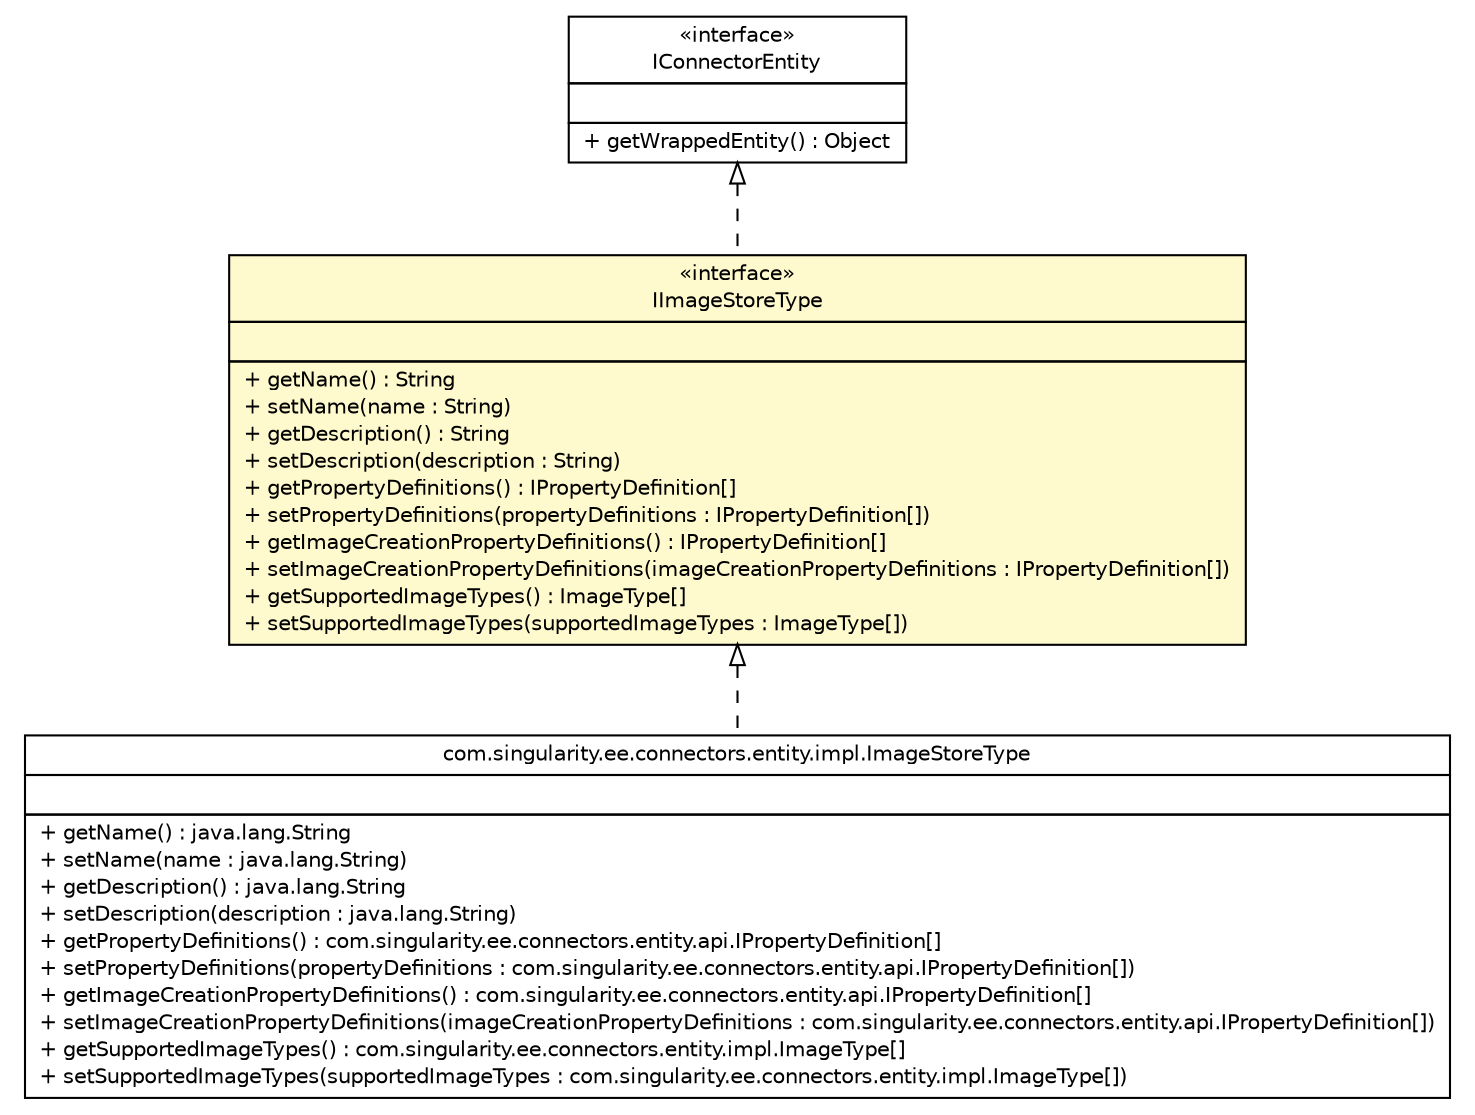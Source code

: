 #!/usr/local/bin/dot
#
# Class diagram 
# Generated by UMLGraph version 5.4 (http://www.umlgraph.org/)
#

digraph G {
	edge [fontname="Helvetica",fontsize=10,labelfontname="Helvetica",labelfontsize=10];
	node [fontname="Helvetica",fontsize=10,shape=plaintext];
	nodesep=0.25;
	ranksep=0.5;
	// com.singularity.ee.connectors.entity.api.IConnectorEntity
	c953 [label=<<table title="com.singularity.ee.connectors.entity.api.IConnectorEntity" border="0" cellborder="1" cellspacing="0" cellpadding="2" port="p" href="./IConnectorEntity.html">
		<tr><td><table border="0" cellspacing="0" cellpadding="1">
<tr><td align="center" balign="center"> &#171;interface&#187; </td></tr>
<tr><td align="center" balign="center"> IConnectorEntity </td></tr>
		</table></td></tr>
		<tr><td><table border="0" cellspacing="0" cellpadding="1">
<tr><td align="left" balign="left">  </td></tr>
		</table></td></tr>
		<tr><td><table border="0" cellspacing="0" cellpadding="1">
<tr><td align="left" balign="left"> + getWrappedEntity() : Object </td></tr>
		</table></td></tr>
		</table>>, URL="./IConnectorEntity.html", fontname="Helvetica", fontcolor="black", fontsize=10.0];
	// com.singularity.ee.connectors.entity.api.IImageStoreType
	c958 [label=<<table title="com.singularity.ee.connectors.entity.api.IImageStoreType" border="0" cellborder="1" cellspacing="0" cellpadding="2" port="p" bgcolor="lemonChiffon" href="./IImageStoreType.html">
		<tr><td><table border="0" cellspacing="0" cellpadding="1">
<tr><td align="center" balign="center"> &#171;interface&#187; </td></tr>
<tr><td align="center" balign="center"> IImageStoreType </td></tr>
		</table></td></tr>
		<tr><td><table border="0" cellspacing="0" cellpadding="1">
<tr><td align="left" balign="left">  </td></tr>
		</table></td></tr>
		<tr><td><table border="0" cellspacing="0" cellpadding="1">
<tr><td align="left" balign="left"> + getName() : String </td></tr>
<tr><td align="left" balign="left"> + setName(name : String) </td></tr>
<tr><td align="left" balign="left"> + getDescription() : String </td></tr>
<tr><td align="left" balign="left"> + setDescription(description : String) </td></tr>
<tr><td align="left" balign="left"> + getPropertyDefinitions() : IPropertyDefinition[] </td></tr>
<tr><td align="left" balign="left"> + setPropertyDefinitions(propertyDefinitions : IPropertyDefinition[]) </td></tr>
<tr><td align="left" balign="left"> + getImageCreationPropertyDefinitions() : IPropertyDefinition[] </td></tr>
<tr><td align="left" balign="left"> + setImageCreationPropertyDefinitions(imageCreationPropertyDefinitions : IPropertyDefinition[]) </td></tr>
<tr><td align="left" balign="left"> + getSupportedImageTypes() : ImageType[] </td></tr>
<tr><td align="left" balign="left"> + setSupportedImageTypes(supportedImageTypes : ImageType[]) </td></tr>
		</table></td></tr>
		</table>>, URL="./IImageStoreType.html", fontname="Helvetica", fontcolor="black", fontsize=10.0];
	// com.singularity.ee.connectors.entity.impl.ImageStoreType
	c980 [label=<<table title="com.singularity.ee.connectors.entity.impl.ImageStoreType" border="0" cellborder="1" cellspacing="0" cellpadding="2" port="p" href="../impl/ImageStoreType.html">
		<tr><td><table border="0" cellspacing="0" cellpadding="1">
<tr><td align="center" balign="center"> com.singularity.ee.connectors.entity.impl.ImageStoreType </td></tr>
		</table></td></tr>
		<tr><td><table border="0" cellspacing="0" cellpadding="1">
<tr><td align="left" balign="left">  </td></tr>
		</table></td></tr>
		<tr><td><table border="0" cellspacing="0" cellpadding="1">
<tr><td align="left" balign="left"> + getName() : java.lang.String </td></tr>
<tr><td align="left" balign="left"> + setName(name : java.lang.String) </td></tr>
<tr><td align="left" balign="left"> + getDescription() : java.lang.String </td></tr>
<tr><td align="left" balign="left"> + setDescription(description : java.lang.String) </td></tr>
<tr><td align="left" balign="left"> + getPropertyDefinitions() : com.singularity.ee.connectors.entity.api.IPropertyDefinition[] </td></tr>
<tr><td align="left" balign="left"> + setPropertyDefinitions(propertyDefinitions : com.singularity.ee.connectors.entity.api.IPropertyDefinition[]) </td></tr>
<tr><td align="left" balign="left"> + getImageCreationPropertyDefinitions() : com.singularity.ee.connectors.entity.api.IPropertyDefinition[] </td></tr>
<tr><td align="left" balign="left"> + setImageCreationPropertyDefinitions(imageCreationPropertyDefinitions : com.singularity.ee.connectors.entity.api.IPropertyDefinition[]) </td></tr>
<tr><td align="left" balign="left"> + getSupportedImageTypes() : com.singularity.ee.connectors.entity.impl.ImageType[] </td></tr>
<tr><td align="left" balign="left"> + setSupportedImageTypes(supportedImageTypes : com.singularity.ee.connectors.entity.impl.ImageType[]) </td></tr>
		</table></td></tr>
		</table>>, URL="../impl/ImageStoreType.html", fontname="Helvetica", fontcolor="black", fontsize=10.0];
	//com.singularity.ee.connectors.entity.api.IImageStoreType implements com.singularity.ee.connectors.entity.api.IConnectorEntity
	c953:p -> c958:p [dir=back,arrowtail=empty,style=dashed];
	//com.singularity.ee.connectors.entity.impl.ImageStoreType implements com.singularity.ee.connectors.entity.api.IImageStoreType
	c958:p -> c980:p [dir=back,arrowtail=empty,style=dashed];
}

